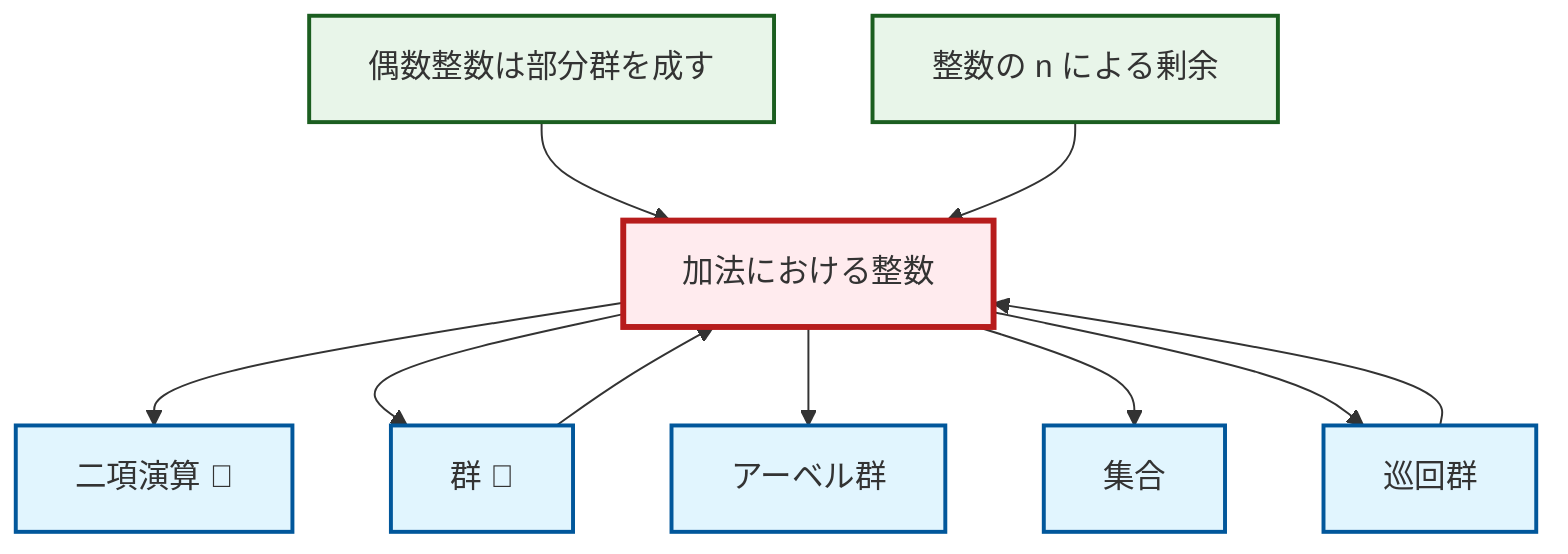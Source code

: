graph TD
    classDef definition fill:#e1f5fe,stroke:#01579b,stroke-width:2px
    classDef theorem fill:#f3e5f5,stroke:#4a148c,stroke-width:2px
    classDef axiom fill:#fff3e0,stroke:#e65100,stroke-width:2px
    classDef example fill:#e8f5e9,stroke:#1b5e20,stroke-width:2px
    classDef current fill:#ffebee,stroke:#b71c1c,stroke-width:3px
    ex-integers-addition["加法における整数"]:::example
    ex-quotient-integers-mod-n["整数の n による剰余"]:::example
    def-group["群 📝"]:::definition
    def-abelian-group["アーベル群"]:::definition
    ex-even-integers-subgroup["偶数整数は部分群を成す"]:::example
    def-cyclic-group["巡回群"]:::definition
    def-set["集合"]:::definition
    def-binary-operation["二項演算 📝"]:::definition
    ex-integers-addition --> def-binary-operation
    ex-even-integers-subgroup --> ex-integers-addition
    ex-integers-addition --> def-group
    ex-integers-addition --> def-abelian-group
    def-group --> ex-integers-addition
    ex-integers-addition --> def-set
    ex-quotient-integers-mod-n --> ex-integers-addition
    ex-integers-addition --> def-cyclic-group
    def-cyclic-group --> ex-integers-addition
    class ex-integers-addition current